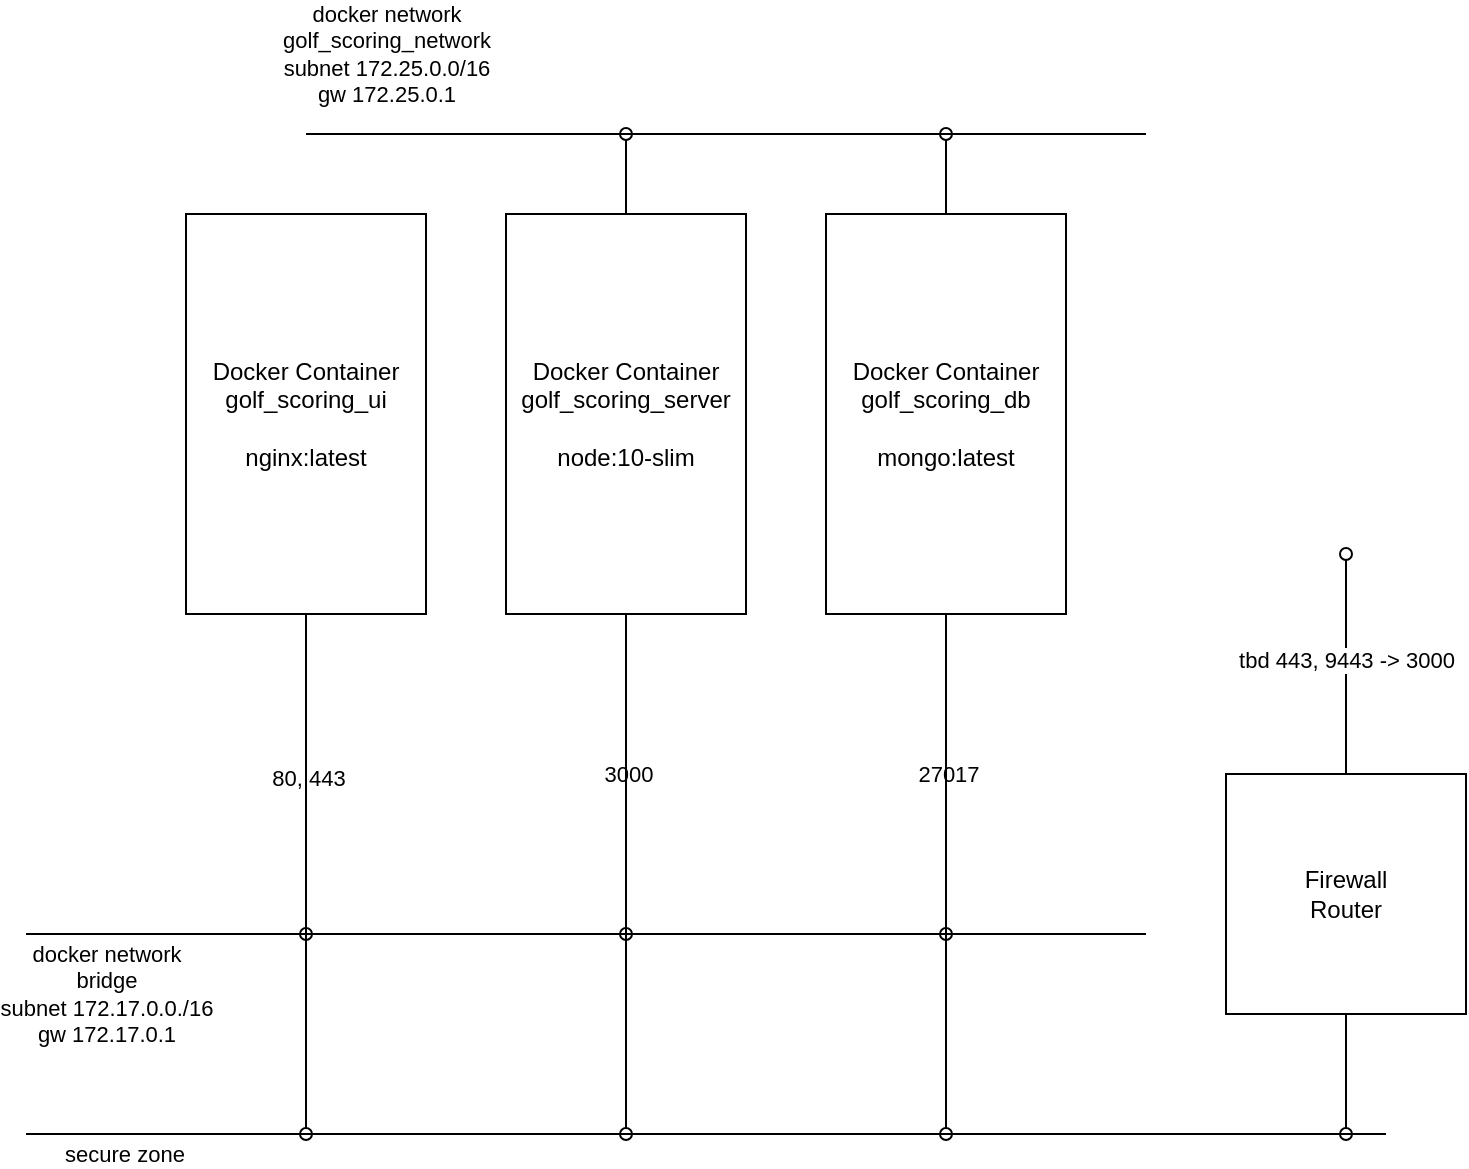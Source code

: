 <mxfile version="13.0.3" type="device"><diagram id="a7f_KIat4bAcZIh7NQv6" name="Page-1"><mxGraphModel dx="901" dy="680" grid="1" gridSize="10" guides="1" tooltips="1" connect="1" arrows="1" fold="1" page="1" pageScale="1" pageWidth="1169" pageHeight="827" math="0" shadow="0"><root><mxCell id="0"/><mxCell id="1" parent="0"/><mxCell id="xqwCp0pBV34Ixi9s-VWN-7" style="edgeStyle=orthogonalEdgeStyle;rounded=0;orthogonalLoop=1;jettySize=auto;html=1;endArrow=oval;endFill=0;" edge="1" parent="1" source="xqwCp0pBV34Ixi9s-VWN-2"><mxGeometry relative="1" as="geometry"><mxPoint x="220" y="480" as="targetPoint"/></mxGeometry></mxCell><mxCell id="xqwCp0pBV34Ixi9s-VWN-8" value="80, 443" style="edgeLabel;html=1;align=center;verticalAlign=middle;resizable=0;points=[];" vertex="1" connectable="0" parent="xqwCp0pBV34Ixi9s-VWN-7"><mxGeometry x="0.025" relative="1" as="geometry"><mxPoint as="offset"/></mxGeometry></mxCell><mxCell id="xqwCp0pBV34Ixi9s-VWN-15" style="edgeStyle=orthogonalEdgeStyle;rounded=0;orthogonalLoop=1;jettySize=auto;html=1;endArrow=oval;endFill=0;" edge="1" parent="1" source="xqwCp0pBV34Ixi9s-VWN-2"><mxGeometry relative="1" as="geometry"><mxPoint x="220" y="580" as="targetPoint"/></mxGeometry></mxCell><mxCell id="xqwCp0pBV34Ixi9s-VWN-2" value="Docker Container&lt;br&gt;golf_scoring_ui&lt;br&gt;&lt;br&gt;nginx:latest" style="rounded=0;whiteSpace=wrap;html=1;" vertex="1" parent="1"><mxGeometry x="160" y="120" width="120" height="200" as="geometry"/></mxCell><mxCell id="xqwCp0pBV34Ixi9s-VWN-9" value="3000" style="edgeStyle=orthogonalEdgeStyle;rounded=0;orthogonalLoop=1;jettySize=auto;html=1;endArrow=oval;endFill=0;" edge="1" parent="1" source="xqwCp0pBV34Ixi9s-VWN-3"><mxGeometry relative="1" as="geometry"><mxPoint x="380" y="480" as="targetPoint"/></mxGeometry></mxCell><mxCell id="xqwCp0pBV34Ixi9s-VWN-11" style="edgeStyle=orthogonalEdgeStyle;rounded=0;orthogonalLoop=1;jettySize=auto;html=1;endArrow=oval;endFill=0;" edge="1" parent="1" source="xqwCp0pBV34Ixi9s-VWN-3"><mxGeometry relative="1" as="geometry"><mxPoint x="380" y="80" as="targetPoint"/></mxGeometry></mxCell><mxCell id="xqwCp0pBV34Ixi9s-VWN-16" style="edgeStyle=orthogonalEdgeStyle;rounded=0;orthogonalLoop=1;jettySize=auto;html=1;endArrow=oval;endFill=0;" edge="1" parent="1" source="xqwCp0pBV34Ixi9s-VWN-3"><mxGeometry relative="1" as="geometry"><mxPoint x="380" y="580" as="targetPoint"/></mxGeometry></mxCell><mxCell id="xqwCp0pBV34Ixi9s-VWN-3" value="Docker Container&lt;br&gt;golf_scoring_server&lt;br&gt;&lt;br&gt;node:10-slim" style="rounded=0;whiteSpace=wrap;html=1;" vertex="1" parent="1"><mxGeometry x="320" y="120" width="120" height="200" as="geometry"/></mxCell><mxCell id="xqwCp0pBV34Ixi9s-VWN-10" value="27017" style="edgeStyle=orthogonalEdgeStyle;rounded=0;orthogonalLoop=1;jettySize=auto;html=1;endArrow=oval;endFill=0;" edge="1" parent="1" source="xqwCp0pBV34Ixi9s-VWN-4"><mxGeometry relative="1" as="geometry"><mxPoint x="540" y="480" as="targetPoint"/></mxGeometry></mxCell><mxCell id="xqwCp0pBV34Ixi9s-VWN-12" style="edgeStyle=orthogonalEdgeStyle;rounded=0;orthogonalLoop=1;jettySize=auto;html=1;endArrow=oval;endFill=0;" edge="1" parent="1" source="xqwCp0pBV34Ixi9s-VWN-4"><mxGeometry relative="1" as="geometry"><mxPoint x="540" y="80" as="targetPoint"/></mxGeometry></mxCell><mxCell id="xqwCp0pBV34Ixi9s-VWN-17" style="edgeStyle=orthogonalEdgeStyle;rounded=0;orthogonalLoop=1;jettySize=auto;html=1;endArrow=oval;endFill=0;" edge="1" parent="1" source="xqwCp0pBV34Ixi9s-VWN-4"><mxGeometry relative="1" as="geometry"><mxPoint x="540" y="580" as="targetPoint"/></mxGeometry></mxCell><mxCell id="xqwCp0pBV34Ixi9s-VWN-4" value="Docker Container&lt;br&gt;golf_scoring_db&lt;br&gt;&lt;br&gt;mongo:latest" style="rounded=0;whiteSpace=wrap;html=1;" vertex="1" parent="1"><mxGeometry x="480" y="120" width="120" height="200" as="geometry"/></mxCell><mxCell id="xqwCp0pBV34Ixi9s-VWN-6" value="docker network&lt;br&gt;bridge&lt;br&gt;subnet 172.17.0.0./16&lt;br&gt;gw 172.17.0.1" style="endArrow=none;html=1;" edge="1" parent="1"><mxGeometry x="-0.857" y="-30" width="50" height="50" relative="1" as="geometry"><mxPoint x="80" y="480" as="sourcePoint"/><mxPoint x="640" y="480" as="targetPoint"/><mxPoint as="offset"/></mxGeometry></mxCell><mxCell id="xqwCp0pBV34Ixi9s-VWN-13" value="docker network&lt;br&gt;golf_scoring_network&lt;br&gt;subnet 172.25.0.0/16&lt;br&gt;gw 172.25.0.1" style="endArrow=none;html=1;" edge="1" parent="1"><mxGeometry x="-0.809" y="40" width="50" height="50" relative="1" as="geometry"><mxPoint x="220" y="80" as="sourcePoint"/><mxPoint x="640" y="80" as="targetPoint"/><mxPoint as="offset"/></mxGeometry></mxCell><mxCell id="xqwCp0pBV34Ixi9s-VWN-14" value="secure zone" style="endArrow=none;html=1;" edge="1" parent="1"><mxGeometry x="-0.857" y="-10" width="50" height="50" relative="1" as="geometry"><mxPoint x="80" y="580" as="sourcePoint"/><mxPoint x="760" y="580" as="targetPoint"/><mxPoint as="offset"/></mxGeometry></mxCell><mxCell id="xqwCp0pBV34Ixi9s-VWN-20" style="edgeStyle=orthogonalEdgeStyle;rounded=0;orthogonalLoop=1;jettySize=auto;html=1;endArrow=oval;endFill=0;" edge="1" parent="1" source="xqwCp0pBV34Ixi9s-VWN-19"><mxGeometry relative="1" as="geometry"><mxPoint x="740" y="580" as="targetPoint"/></mxGeometry></mxCell><mxCell id="xqwCp0pBV34Ixi9s-VWN-21" style="edgeStyle=orthogonalEdgeStyle;rounded=0;orthogonalLoop=1;jettySize=auto;html=1;exitX=0.5;exitY=0;exitDx=0;exitDy=0;endArrow=oval;endFill=0;" edge="1" parent="1" source="xqwCp0pBV34Ixi9s-VWN-19"><mxGeometry relative="1" as="geometry"><mxPoint x="740" y="290" as="targetPoint"/></mxGeometry></mxCell><mxCell id="xqwCp0pBV34Ixi9s-VWN-22" value="tbd 443, 9443 -&amp;gt; 3000" style="edgeLabel;html=1;align=center;verticalAlign=middle;resizable=0;points=[];" vertex="1" connectable="0" parent="xqwCp0pBV34Ixi9s-VWN-21"><mxGeometry x="0.054" y="1" relative="1" as="geometry"><mxPoint as="offset"/></mxGeometry></mxCell><mxCell id="xqwCp0pBV34Ixi9s-VWN-19" value="Firewall&lt;br&gt;Router" style="rounded=0;whiteSpace=wrap;html=1;" vertex="1" parent="1"><mxGeometry x="680" y="400" width="120" height="120" as="geometry"/></mxCell></root></mxGraphModel></diagram></mxfile>